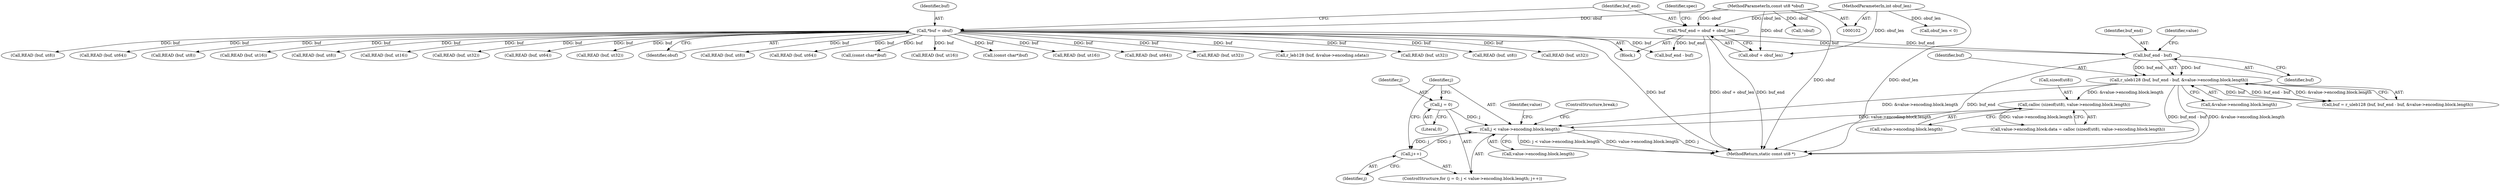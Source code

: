 digraph "0_radare2_2ca9ab45891b6ae8e32b6c28c81eebca059cbe5d_0@pointer" {
"1000494" [label="(Call,j < value->encoding.block.length)"];
"1000503" [label="(Call,j++)"];
"1000494" [label="(Call,j < value->encoding.block.length)"];
"1000491" [label="(Call,j = 0)"];
"1000480" [label="(Call,calloc (sizeof(ut8), value->encoding.block.length))"];
"1000453" [label="(Call,r_uleb128 (buf, buf_end - buf, &value->encoding.block.length))"];
"1000455" [label="(Call,buf_end - buf)"];
"1000116" [label="(Call,*buf_end = obuf + obuf_len)"];
"1000103" [label="(MethodParameterIn,const ut8 *obuf)"];
"1000104" [label="(MethodParameterIn,int obuf_len)"];
"1000112" [label="(Call,*buf = obuf)"];
"1000493" [label="(Literal,0)"];
"1000116" [label="(Call,*buf_end = obuf + obuf_len)"];
"1000133" [label="(Call,!obuf)"];
"1000596" [label="(Call,r_leb128 (buf, &value->encoding.sdata))"];
"1000753" [label="(Call,READ (buf, ut32))"];
"1000496" [label="(Call,value->encoding.block.length)"];
"1000529" [label="(Call,READ (buf, ut8))"];
"1000409" [label="(Call,READ (buf, ut32))"];
"1000455" [label="(Call,buf_end - buf)"];
"1000114" [label="(Identifier,obuf)"];
"1000491" [label="(Call,j = 0)"];
"1000589" [label="(Call,READ (buf, ut8))"];
"1000454" [label="(Identifier,buf)"];
"1000420" [label="(Call,READ (buf, ut64))"];
"1000200" [label="(Call,READ (buf, ut8))"];
"1000480" [label="(Call,calloc (sizeof(ut8), value->encoding.block.length))"];
"1000118" [label="(Call,obuf + obuf_len)"];
"1000492" [label="(Identifier,j)"];
"1000458" [label="(Call,&value->encoding.block.length)"];
"1000125" [label="(Identifier,spec)"];
"1000257" [label="(Call,READ (buf, ut16))"];
"1000796" [label="(MethodReturn,static const ut8 *)"];
"1000503" [label="(Call,j++)"];
"1000731" [label="(Call,READ (buf, ut8))"];
"1000110" [label="(Block,)"];
"1000453" [label="(Call,r_uleb128 (buf, buf_end - buf, &value->encoding.block.length))"];
"1000211" [label="(Call,READ (buf, ut16))"];
"1000457" [label="(Identifier,buf)"];
"1000472" [label="(Call,value->encoding.block.data = calloc (sizeof(ut8), value->encoding.block.length))"];
"1000117" [label="(Identifier,buf_end)"];
"1000328" [label="(Call,READ (buf, ut32))"];
"1000233" [label="(Call,READ (buf, ut64))"];
"1000614" [label="(Call,READ (buf, ut32))"];
"1000135" [label="(Call,obuf_len < 0)"];
"1000103" [label="(MethodParameterIn,const ut8 *obuf)"];
"1000775" [label="(Call,READ (buf, ut8))"];
"1000764" [label="(Call,READ (buf, ut64))"];
"1000112" [label="(Call,*buf = obuf)"];
"1000490" [label="(ControlStructure,for (j = 0; j < value->encoding.block.length; j++))"];
"1000494" [label="(Call,j < value->encoding.block.length)"];
"1000519" [label="(ControlStructure,break;)"];
"1000483" [label="(Call,value->encoding.block.length)"];
"1000437" [label="(Call,(const char*)buf)"];
"1000742" [label="(Call,READ (buf, ut16))"];
"1000456" [label="(Identifier,buf_end)"];
"1000113" [label="(Identifier,buf)"];
"1000445" [label="(Call,(const char*)buf)"];
"1000504" [label="(Identifier,j)"];
"1000511" [label="(Identifier,value)"];
"1000398" [label="(Call,READ (buf, ut16))"];
"1000720" [label="(Call,READ (buf, ut64))"];
"1000495" [label="(Identifier,j)"];
"1000462" [label="(Identifier,value)"];
"1000451" [label="(Call,buf = r_uleb128 (buf, buf_end - buf, &value->encoding.block.length))"];
"1000481" [label="(Call,sizeof(ut8))"];
"1000222" [label="(Call,READ (buf, ut32))"];
"1000104" [label="(MethodParameterIn,int obuf_len)"];
"1000684" [label="(Call,buf_end - buf)"];
"1000494" -> "1000490"  [label="AST: "];
"1000494" -> "1000496"  [label="CFG: "];
"1000495" -> "1000494"  [label="AST: "];
"1000496" -> "1000494"  [label="AST: "];
"1000511" -> "1000494"  [label="CFG: "];
"1000519" -> "1000494"  [label="CFG: "];
"1000494" -> "1000796"  [label="DDG: j < value->encoding.block.length"];
"1000494" -> "1000796"  [label="DDG: value->encoding.block.length"];
"1000494" -> "1000796"  [label="DDG: j"];
"1000503" -> "1000494"  [label="DDG: j"];
"1000491" -> "1000494"  [label="DDG: j"];
"1000480" -> "1000494"  [label="DDG: value->encoding.block.length"];
"1000453" -> "1000494"  [label="DDG: &value->encoding.block.length"];
"1000494" -> "1000503"  [label="DDG: j"];
"1000503" -> "1000490"  [label="AST: "];
"1000503" -> "1000504"  [label="CFG: "];
"1000504" -> "1000503"  [label="AST: "];
"1000495" -> "1000503"  [label="CFG: "];
"1000491" -> "1000490"  [label="AST: "];
"1000491" -> "1000493"  [label="CFG: "];
"1000492" -> "1000491"  [label="AST: "];
"1000493" -> "1000491"  [label="AST: "];
"1000495" -> "1000491"  [label="CFG: "];
"1000480" -> "1000472"  [label="AST: "];
"1000480" -> "1000483"  [label="CFG: "];
"1000481" -> "1000480"  [label="AST: "];
"1000483" -> "1000480"  [label="AST: "];
"1000472" -> "1000480"  [label="CFG: "];
"1000480" -> "1000472"  [label="DDG: value->encoding.block.length"];
"1000453" -> "1000480"  [label="DDG: &value->encoding.block.length"];
"1000453" -> "1000451"  [label="AST: "];
"1000453" -> "1000458"  [label="CFG: "];
"1000454" -> "1000453"  [label="AST: "];
"1000455" -> "1000453"  [label="AST: "];
"1000458" -> "1000453"  [label="AST: "];
"1000451" -> "1000453"  [label="CFG: "];
"1000453" -> "1000796"  [label="DDG: buf_end - buf"];
"1000453" -> "1000796"  [label="DDG: &value->encoding.block.length"];
"1000453" -> "1000451"  [label="DDG: buf"];
"1000453" -> "1000451"  [label="DDG: buf_end - buf"];
"1000453" -> "1000451"  [label="DDG: &value->encoding.block.length"];
"1000455" -> "1000453"  [label="DDG: buf"];
"1000455" -> "1000453"  [label="DDG: buf_end"];
"1000455" -> "1000457"  [label="CFG: "];
"1000456" -> "1000455"  [label="AST: "];
"1000457" -> "1000455"  [label="AST: "];
"1000462" -> "1000455"  [label="CFG: "];
"1000455" -> "1000796"  [label="DDG: buf_end"];
"1000116" -> "1000455"  [label="DDG: buf_end"];
"1000112" -> "1000455"  [label="DDG: buf"];
"1000116" -> "1000110"  [label="AST: "];
"1000116" -> "1000118"  [label="CFG: "];
"1000117" -> "1000116"  [label="AST: "];
"1000118" -> "1000116"  [label="AST: "];
"1000125" -> "1000116"  [label="CFG: "];
"1000116" -> "1000796"  [label="DDG: buf_end"];
"1000116" -> "1000796"  [label="DDG: obuf + obuf_len"];
"1000103" -> "1000116"  [label="DDG: obuf"];
"1000104" -> "1000116"  [label="DDG: obuf_len"];
"1000116" -> "1000684"  [label="DDG: buf_end"];
"1000103" -> "1000102"  [label="AST: "];
"1000103" -> "1000796"  [label="DDG: obuf"];
"1000103" -> "1000112"  [label="DDG: obuf"];
"1000103" -> "1000118"  [label="DDG: obuf"];
"1000103" -> "1000133"  [label="DDG: obuf"];
"1000104" -> "1000102"  [label="AST: "];
"1000104" -> "1000796"  [label="DDG: obuf_len"];
"1000104" -> "1000118"  [label="DDG: obuf_len"];
"1000104" -> "1000135"  [label="DDG: obuf_len"];
"1000112" -> "1000110"  [label="AST: "];
"1000112" -> "1000114"  [label="CFG: "];
"1000113" -> "1000112"  [label="AST: "];
"1000114" -> "1000112"  [label="AST: "];
"1000117" -> "1000112"  [label="CFG: "];
"1000112" -> "1000796"  [label="DDG: buf"];
"1000112" -> "1000200"  [label="DDG: buf"];
"1000112" -> "1000211"  [label="DDG: buf"];
"1000112" -> "1000222"  [label="DDG: buf"];
"1000112" -> "1000233"  [label="DDG: buf"];
"1000112" -> "1000257"  [label="DDG: buf"];
"1000112" -> "1000328"  [label="DDG: buf"];
"1000112" -> "1000398"  [label="DDG: buf"];
"1000112" -> "1000409"  [label="DDG: buf"];
"1000112" -> "1000420"  [label="DDG: buf"];
"1000112" -> "1000437"  [label="DDG: buf"];
"1000112" -> "1000445"  [label="DDG: buf"];
"1000112" -> "1000529"  [label="DDG: buf"];
"1000112" -> "1000589"  [label="DDG: buf"];
"1000112" -> "1000596"  [label="DDG: buf"];
"1000112" -> "1000614"  [label="DDG: buf"];
"1000112" -> "1000684"  [label="DDG: buf"];
"1000112" -> "1000720"  [label="DDG: buf"];
"1000112" -> "1000731"  [label="DDG: buf"];
"1000112" -> "1000742"  [label="DDG: buf"];
"1000112" -> "1000753"  [label="DDG: buf"];
"1000112" -> "1000764"  [label="DDG: buf"];
"1000112" -> "1000775"  [label="DDG: buf"];
}
